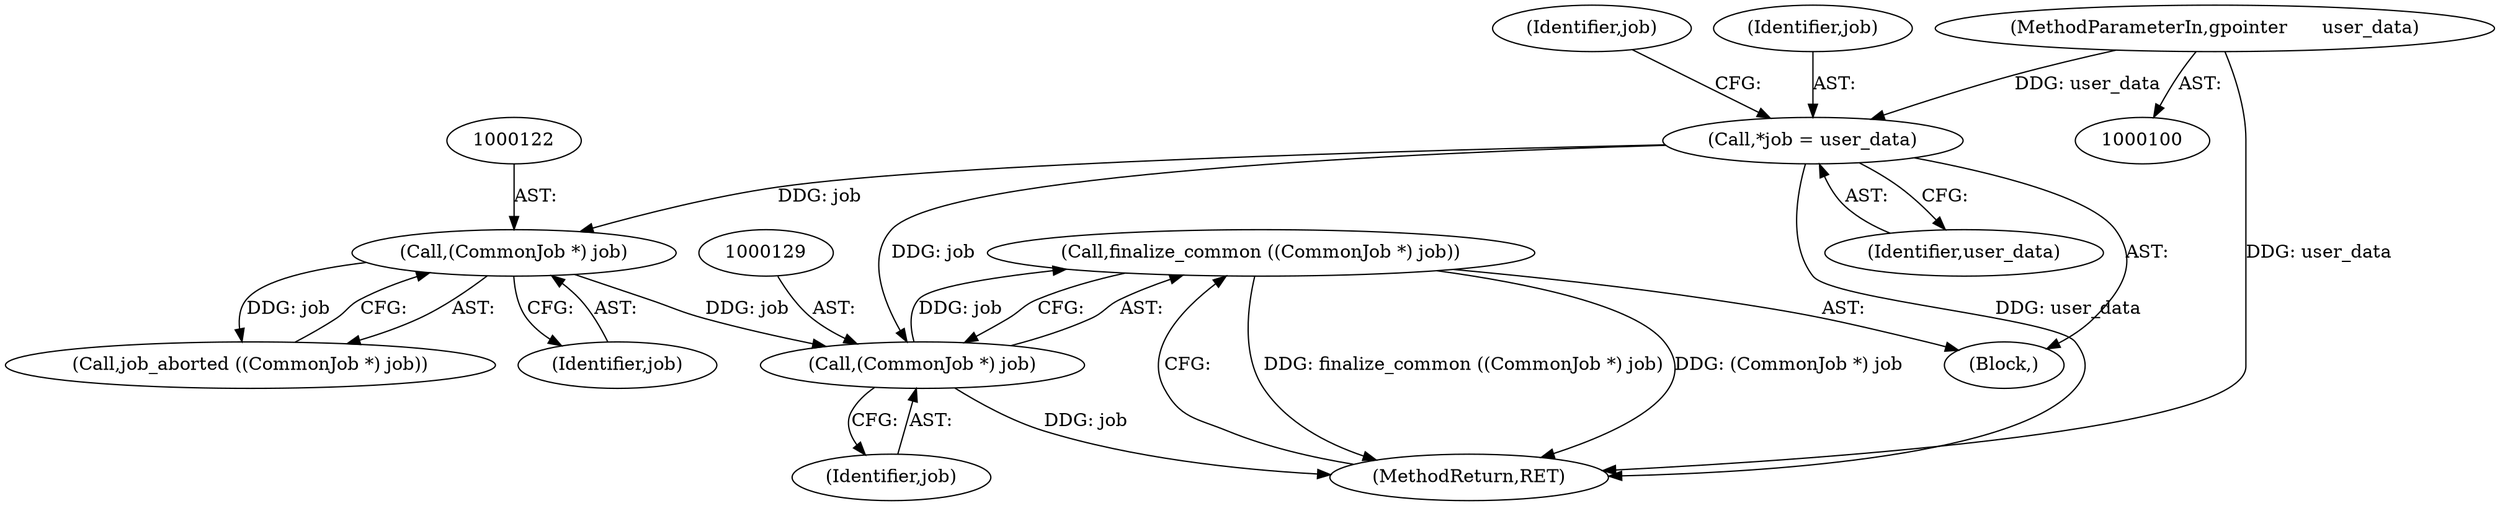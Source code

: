 digraph "1_nautilus_1630f53481f445ada0a455e9979236d31a8d3bb0_2@API" {
"1000127" [label="(Call,finalize_common ((CommonJob *) job))"];
"1000128" [label="(Call,(CommonJob *) job)"];
"1000106" [label="(Call,*job = user_data)"];
"1000103" [label="(MethodParameterIn,gpointer      user_data)"];
"1000121" [label="(Call,(CommonJob *) job)"];
"1000121" [label="(Call,(CommonJob *) job)"];
"1000104" [label="(Block,)"];
"1000103" [label="(MethodParameterIn,gpointer      user_data)"];
"1000106" [label="(Call,*job = user_data)"];
"1000111" [label="(Identifier,job)"];
"1000128" [label="(Call,(CommonJob *) job)"];
"1000120" [label="(Call,job_aborted ((CommonJob *) job))"];
"1000130" [label="(Identifier,job)"];
"1000108" [label="(Identifier,user_data)"];
"1000131" [label="(MethodReturn,RET)"];
"1000123" [label="(Identifier,job)"];
"1000107" [label="(Identifier,job)"];
"1000127" [label="(Call,finalize_common ((CommonJob *) job))"];
"1000127" -> "1000104"  [label="AST: "];
"1000127" -> "1000128"  [label="CFG: "];
"1000128" -> "1000127"  [label="AST: "];
"1000131" -> "1000127"  [label="CFG: "];
"1000127" -> "1000131"  [label="DDG: finalize_common ((CommonJob *) job)"];
"1000127" -> "1000131"  [label="DDG: (CommonJob *) job"];
"1000128" -> "1000127"  [label="DDG: job"];
"1000128" -> "1000130"  [label="CFG: "];
"1000129" -> "1000128"  [label="AST: "];
"1000130" -> "1000128"  [label="AST: "];
"1000128" -> "1000131"  [label="DDG: job"];
"1000106" -> "1000128"  [label="DDG: job"];
"1000121" -> "1000128"  [label="DDG: job"];
"1000106" -> "1000104"  [label="AST: "];
"1000106" -> "1000108"  [label="CFG: "];
"1000107" -> "1000106"  [label="AST: "];
"1000108" -> "1000106"  [label="AST: "];
"1000111" -> "1000106"  [label="CFG: "];
"1000106" -> "1000131"  [label="DDG: user_data"];
"1000103" -> "1000106"  [label="DDG: user_data"];
"1000106" -> "1000121"  [label="DDG: job"];
"1000103" -> "1000100"  [label="AST: "];
"1000103" -> "1000131"  [label="DDG: user_data"];
"1000121" -> "1000120"  [label="AST: "];
"1000121" -> "1000123"  [label="CFG: "];
"1000122" -> "1000121"  [label="AST: "];
"1000123" -> "1000121"  [label="AST: "];
"1000120" -> "1000121"  [label="CFG: "];
"1000121" -> "1000120"  [label="DDG: job"];
}
